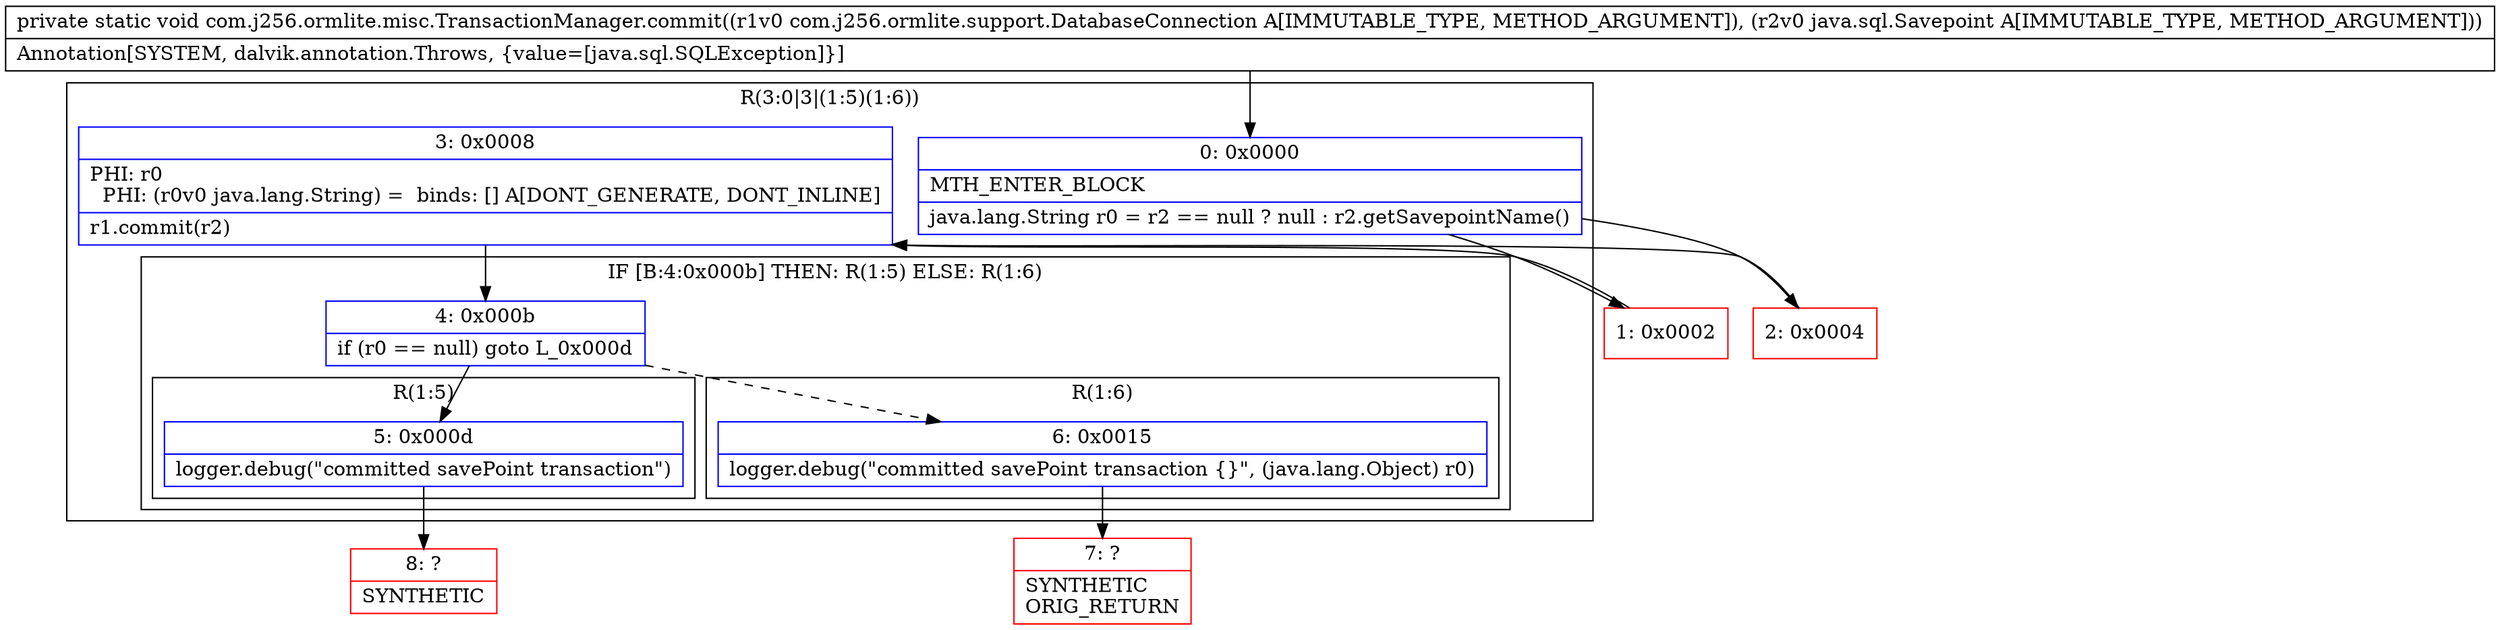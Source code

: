 digraph "CFG forcom.j256.ormlite.misc.TransactionManager.commit(Lcom\/j256\/ormlite\/support\/DatabaseConnection;Ljava\/sql\/Savepoint;)V" {
subgraph cluster_Region_1714397642 {
label = "R(3:0|3|(1:5)(1:6))";
node [shape=record,color=blue];
Node_0 [shape=record,label="{0\:\ 0x0000|MTH_ENTER_BLOCK\l|java.lang.String r0 = r2 == null ? null : r2.getSavepointName()\l}"];
Node_3 [shape=record,label="{3\:\ 0x0008|PHI: r0 \l  PHI: (r0v0 java.lang.String) =  binds: [] A[DONT_GENERATE, DONT_INLINE]\l|r1.commit(r2)\l}"];
subgraph cluster_IfRegion_237236329 {
label = "IF [B:4:0x000b] THEN: R(1:5) ELSE: R(1:6)";
node [shape=record,color=blue];
Node_4 [shape=record,label="{4\:\ 0x000b|if (r0 == null) goto L_0x000d\l}"];
subgraph cluster_Region_1356385445 {
label = "R(1:5)";
node [shape=record,color=blue];
Node_5 [shape=record,label="{5\:\ 0x000d|logger.debug(\"committed savePoint transaction\")\l}"];
}
subgraph cluster_Region_1920205671 {
label = "R(1:6)";
node [shape=record,color=blue];
Node_6 [shape=record,label="{6\:\ 0x0015|logger.debug(\"committed savePoint transaction \{\}\", (java.lang.Object) r0)\l}"];
}
}
}
Node_1 [shape=record,color=red,label="{1\:\ 0x0002}"];
Node_2 [shape=record,color=red,label="{2\:\ 0x0004}"];
Node_7 [shape=record,color=red,label="{7\:\ ?|SYNTHETIC\lORIG_RETURN\l}"];
Node_8 [shape=record,color=red,label="{8\:\ ?|SYNTHETIC\l}"];
MethodNode[shape=record,label="{private static void com.j256.ormlite.misc.TransactionManager.commit((r1v0 com.j256.ormlite.support.DatabaseConnection A[IMMUTABLE_TYPE, METHOD_ARGUMENT]), (r2v0 java.sql.Savepoint A[IMMUTABLE_TYPE, METHOD_ARGUMENT]))  | Annotation[SYSTEM, dalvik.annotation.Throws, \{value=[java.sql.SQLException]\}]\l}"];
MethodNode -> Node_0;
Node_0 -> Node_1;
Node_0 -> Node_2;
Node_3 -> Node_4;
Node_4 -> Node_5;
Node_4 -> Node_6[style=dashed];
Node_5 -> Node_8;
Node_6 -> Node_7;
Node_1 -> Node_3;
Node_2 -> Node_3;
}

